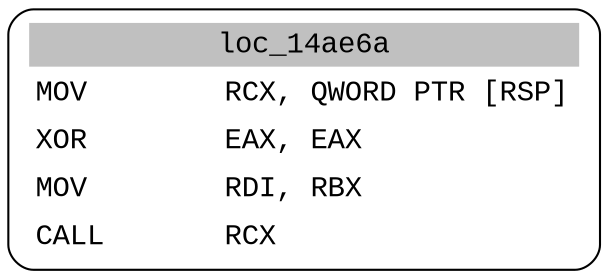 digraph asm_graph {
1941 [
shape="Mrecord" fontname="Courier New"label =<<table border="0" cellborder="0" cellpadding="3"><tr><td align="center" colspan="2" bgcolor="grey">loc_14ae6a</td></tr><tr><td align="left">MOV        RCX, QWORD PTR [RSP]</td></tr><tr><td align="left">XOR        EAX, EAX</td></tr><tr><td align="left">MOV        RDI, RBX</td></tr><tr><td align="left">CALL       RCX</td></tr></table>> ];
}